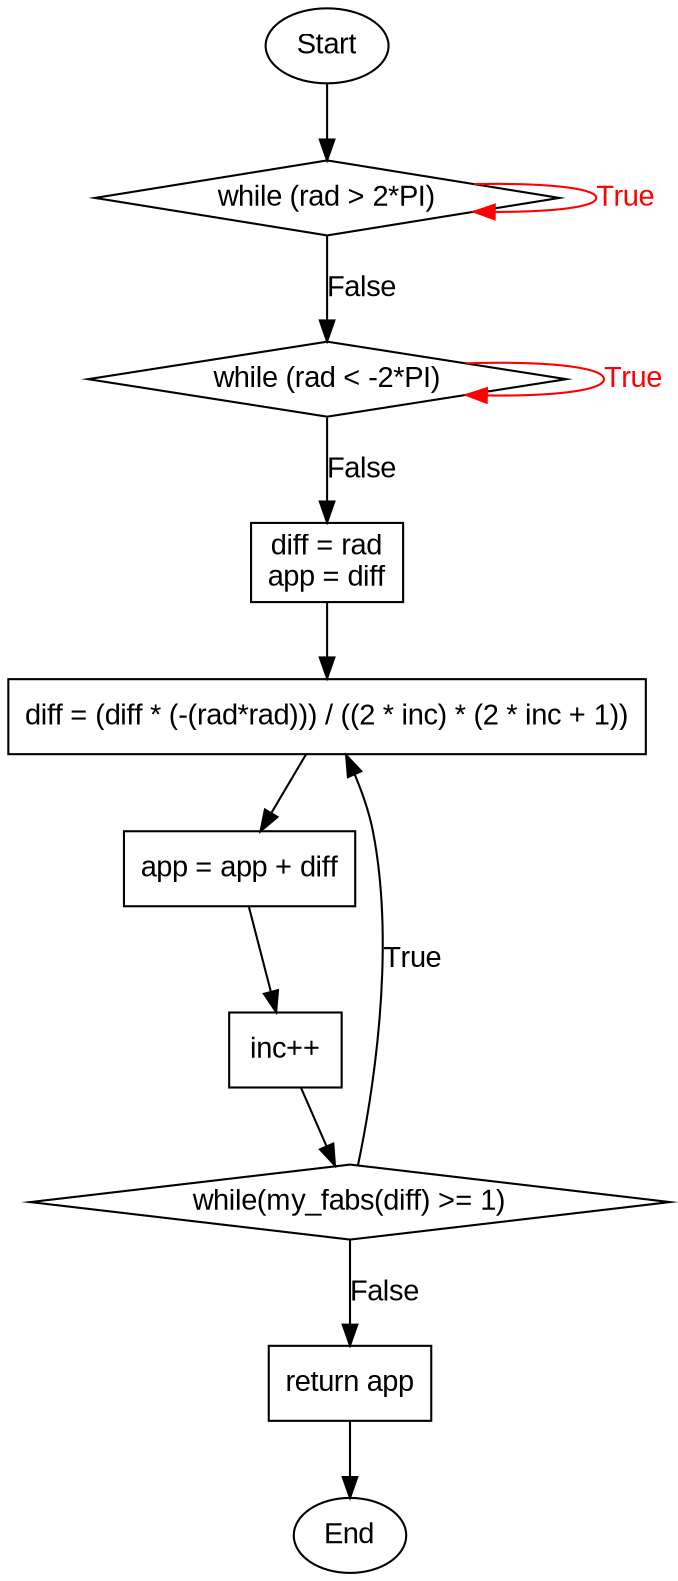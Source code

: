 digraph fft {
    rankdir=TB;
    node [shape=box, fontname=Arial];
    edge [fontname=Arial];

    start [label="Start", shape=ellipse];
    end [label="End", shape=ellipse];
    cond_rad_gt_2pi [label="while (rad > 2*PI)", shape=diamond];
    cond_rad_lt_neg2pi [label="while (rad < -2*PI)", shape=diamond];
    init_diff [label="diff = rad\napp = diff"];
    compute_diff [label="diff = (diff * (-(rad*rad))) / ((2 * inc) * (2 * inc + 1))"];
    update_app [label="app = app + diff"];
    inc_increment [label="inc++"];
    cond_diff_abs [label="while(my_fabs(diff) >= 1)", shape=diamond];
    return_app [label="return app"];

    start -> cond_rad_gt_2pi;
    cond_rad_gt_2pi -> cond_rad_gt_2pi [label="True", color=red, fontcolor=red];
    cond_rad_gt_2pi -> cond_rad_lt_neg2pi [label="False"];
    cond_rad_lt_neg2pi -> cond_rad_lt_neg2pi [label="True", color=red, fontcolor=red];
    cond_rad_lt_neg2pi -> init_diff [label="False"];
    init_diff -> compute_diff;
    compute_diff -> update_app;
    update_app -> inc_increment;
    inc_increment -> cond_diff_abs;
    cond_diff_abs -> compute_diff [label="True"];
    cond_diff_abs -> return_app [label="False"];
    return_app -> end;
}